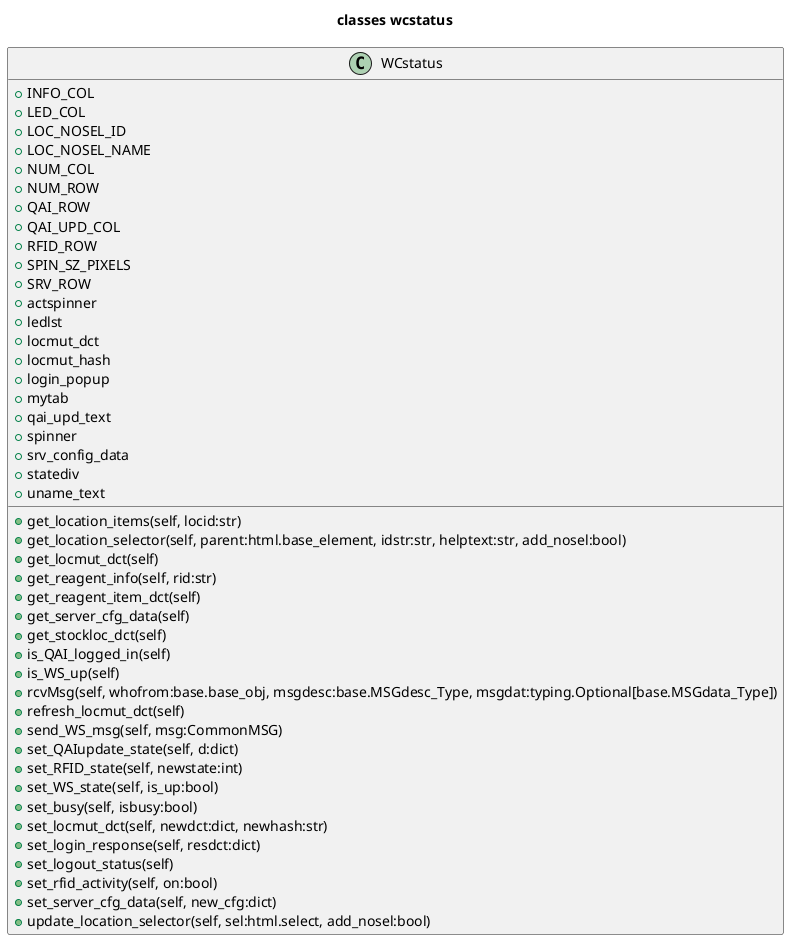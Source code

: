 @startuml
title classes wcstatus
class WCstatus {
    +INFO_COL
    +LED_COL
    +LOC_NOSEL_ID
    +LOC_NOSEL_NAME
    +NUM_COL
    +NUM_ROW
    +QAI_ROW
    +QAI_UPD_COL
    +RFID_ROW
    +SPIN_SZ_PIXELS
    +SRV_ROW
    +actspinner
    +ledlst
    +locmut_dct
    +locmut_hash
    +login_popup
    +mytab
    +qai_upd_text
    +spinner
    +srv_config_data
    +statediv
    +uname_text
    +get_location_items(self, locid:str)
    +get_location_selector(self, parent:html.base_element, idstr:str, helptext:str, add_nosel:bool)
    +get_locmut_dct(self)
    +get_reagent_info(self, rid:str)
    +get_reagent_item_dct(self)
    +get_server_cfg_data(self)
    +get_stockloc_dct(self)
    +is_QAI_logged_in(self)
    +is_WS_up(self)
    +rcvMsg(self, whofrom:base.base_obj, msgdesc:base.MSGdesc_Type, msgdat:typing.Optional[base.MSGdata_Type])
    +refresh_locmut_dct(self)
    +send_WS_msg(self, msg:CommonMSG)
    +set_QAIupdate_state(self, d:dict)
    +set_RFID_state(self, newstate:int)
    +set_WS_state(self, is_up:bool)
    +set_busy(self, isbusy:bool)
    +set_locmut_dct(self, newdct:dict, newhash:str)
    +set_login_response(self, resdct:dict)
    +set_logout_status(self)
    +set_rfid_activity(self, on:bool)
    +set_server_cfg_data(self, new_cfg:dict)
    +update_location_selector(self, sel:html.select, add_nosel:bool)
}


@enduml
